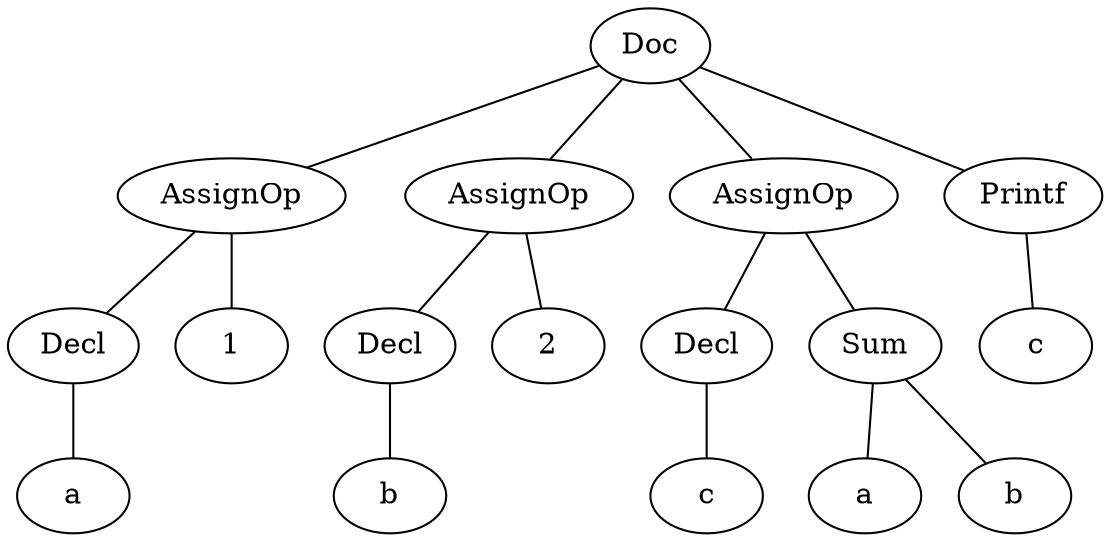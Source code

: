 graph G {
1 [label=Doc];
2 [label=AssignOp];
3 [label=Decl];
4 [label=a];
3 -- 4;
2 -- 3;
5 [label=1];
2 -- 5;
1 -- 2;
6 [label=AssignOp];
7 [label=Decl];
8 [label=b];
7 -- 8;
6 -- 7;
9 [label=2];
6 -- 9;
1 -- 6;
10 [label=AssignOp];
11 [label=Decl];
12 [label=c];
11 -- 12;
10 -- 11;
13 [label=Sum];
14 [label=a];
13 -- 14;
15 [label=b];
13 -- 15;
10 -- 13;
1 -- 10;
16 [label=Printf];
17 [label=c];
16 -- 17;
1 -- 16;
}
